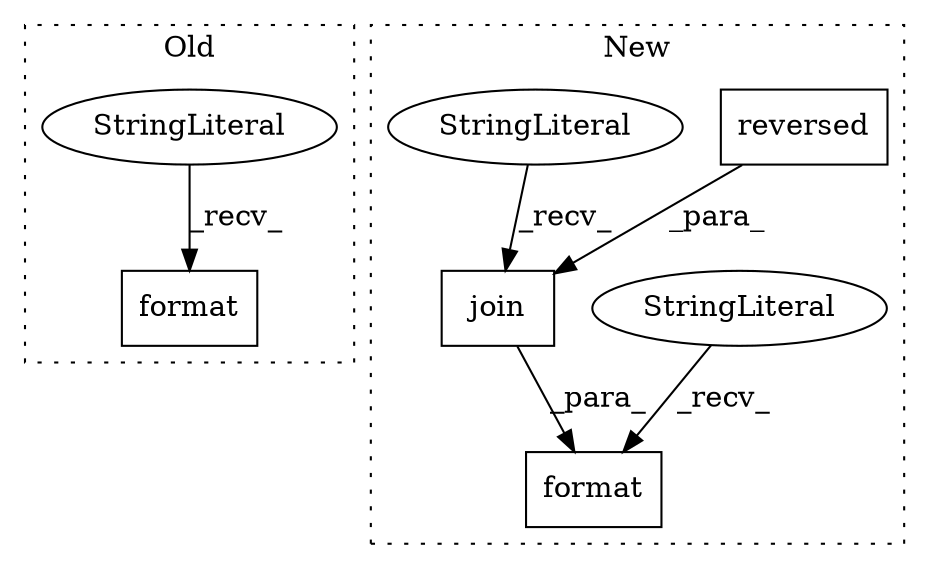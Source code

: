 digraph G {
subgraph cluster0 {
1 [label="format" a="32" s="2421,2497" l="7,1" shape="box"];
3 [label="StringLiteral" a="45" s="2367" l="53" shape="ellipse"];
label = "Old";
style="dotted";
}
subgraph cluster1 {
2 [label="reversed" a="32" s="2652,2666" l="9,1" shape="box"];
4 [label="join" a="32" s="2647,2667" l="5,1" shape="box"];
5 [label="format" a="32" s="2617,2668" l="7,1" shape="box"];
6 [label="StringLiteral" a="45" s="2562" l="54" shape="ellipse"];
7 [label="StringLiteral" a="45" s="2642" l="4" shape="ellipse"];
label = "New";
style="dotted";
}
2 -> 4 [label="_para_"];
3 -> 1 [label="_recv_"];
4 -> 5 [label="_para_"];
6 -> 5 [label="_recv_"];
7 -> 4 [label="_recv_"];
}